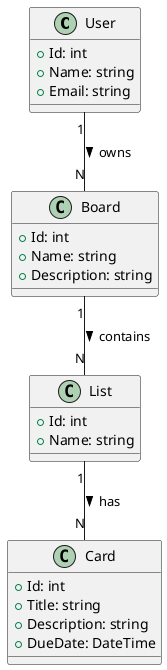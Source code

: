 @startuml

class User {
    +Id: int
    +Name: string
    +Email: string
}

class Board {
    +Id: int
    +Name: string
    +Description: string
}

class List {
    +Id: int
    +Name: string
}

class Card {
    +Id: int
    +Title: string
    +Description: string
    +DueDate: DateTime
}

User "1" -- "N" Board : owns >
Board "1" -- "N" List : contains >
List "1" -- "N" Card : has >

@enduml